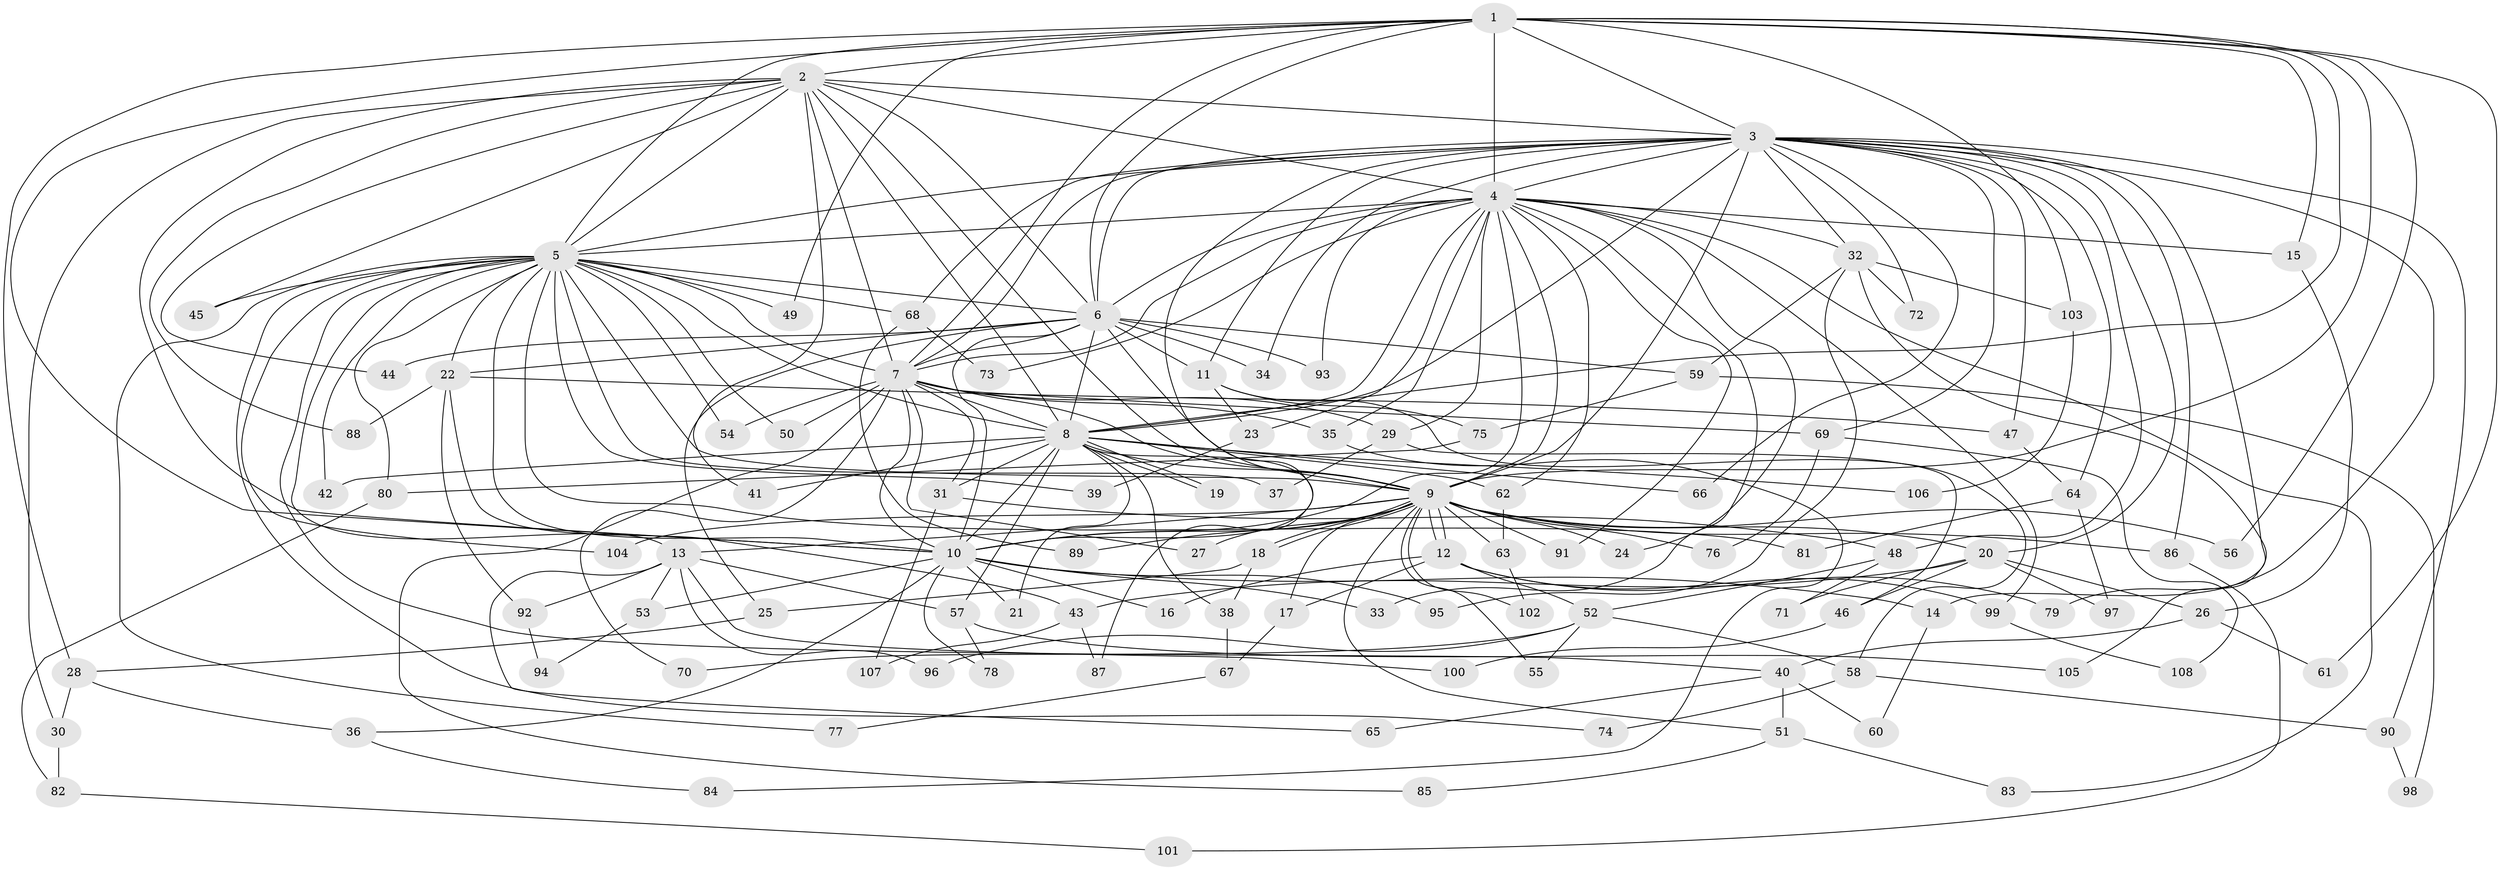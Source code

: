 // Generated by graph-tools (version 1.1) at 2025/01/03/09/25 03:01:17]
// undirected, 108 vertices, 241 edges
graph export_dot {
graph [start="1"]
  node [color=gray90,style=filled];
  1;
  2;
  3;
  4;
  5;
  6;
  7;
  8;
  9;
  10;
  11;
  12;
  13;
  14;
  15;
  16;
  17;
  18;
  19;
  20;
  21;
  22;
  23;
  24;
  25;
  26;
  27;
  28;
  29;
  30;
  31;
  32;
  33;
  34;
  35;
  36;
  37;
  38;
  39;
  40;
  41;
  42;
  43;
  44;
  45;
  46;
  47;
  48;
  49;
  50;
  51;
  52;
  53;
  54;
  55;
  56;
  57;
  58;
  59;
  60;
  61;
  62;
  63;
  64;
  65;
  66;
  67;
  68;
  69;
  70;
  71;
  72;
  73;
  74;
  75;
  76;
  77;
  78;
  79;
  80;
  81;
  82;
  83;
  84;
  85;
  86;
  87;
  88;
  89;
  90;
  91;
  92;
  93;
  94;
  95;
  96;
  97;
  98;
  99;
  100;
  101;
  102;
  103;
  104;
  105;
  106;
  107;
  108;
  1 -- 2;
  1 -- 3;
  1 -- 4;
  1 -- 5;
  1 -- 6;
  1 -- 7;
  1 -- 8;
  1 -- 9;
  1 -- 10;
  1 -- 15;
  1 -- 28;
  1 -- 49;
  1 -- 56;
  1 -- 61;
  1 -- 103;
  2 -- 3;
  2 -- 4;
  2 -- 5;
  2 -- 6;
  2 -- 7;
  2 -- 8;
  2 -- 9;
  2 -- 10;
  2 -- 30;
  2 -- 41;
  2 -- 44;
  2 -- 45;
  2 -- 88;
  3 -- 4;
  3 -- 5;
  3 -- 6;
  3 -- 7;
  3 -- 8;
  3 -- 9;
  3 -- 10;
  3 -- 11;
  3 -- 14;
  3 -- 20;
  3 -- 32;
  3 -- 34;
  3 -- 47;
  3 -- 48;
  3 -- 64;
  3 -- 66;
  3 -- 68;
  3 -- 69;
  3 -- 72;
  3 -- 79;
  3 -- 86;
  3 -- 90;
  4 -- 5;
  4 -- 6;
  4 -- 7;
  4 -- 8;
  4 -- 9;
  4 -- 10;
  4 -- 15;
  4 -- 23;
  4 -- 24;
  4 -- 29;
  4 -- 32;
  4 -- 33;
  4 -- 35;
  4 -- 62;
  4 -- 73;
  4 -- 83;
  4 -- 91;
  4 -- 93;
  4 -- 99;
  5 -- 6;
  5 -- 7;
  5 -- 8;
  5 -- 9;
  5 -- 10;
  5 -- 13;
  5 -- 22;
  5 -- 37;
  5 -- 39;
  5 -- 40;
  5 -- 42;
  5 -- 45;
  5 -- 49;
  5 -- 50;
  5 -- 54;
  5 -- 68;
  5 -- 74;
  5 -- 77;
  5 -- 80;
  5 -- 81;
  5 -- 104;
  6 -- 7;
  6 -- 8;
  6 -- 9;
  6 -- 10;
  6 -- 11;
  6 -- 22;
  6 -- 25;
  6 -- 34;
  6 -- 44;
  6 -- 59;
  6 -- 93;
  7 -- 8;
  7 -- 9;
  7 -- 10;
  7 -- 27;
  7 -- 29;
  7 -- 31;
  7 -- 35;
  7 -- 50;
  7 -- 54;
  7 -- 69;
  7 -- 70;
  7 -- 85;
  8 -- 9;
  8 -- 10;
  8 -- 19;
  8 -- 19;
  8 -- 21;
  8 -- 31;
  8 -- 38;
  8 -- 41;
  8 -- 42;
  8 -- 57;
  8 -- 62;
  8 -- 66;
  8 -- 87;
  8 -- 106;
  9 -- 10;
  9 -- 12;
  9 -- 12;
  9 -- 13;
  9 -- 17;
  9 -- 18;
  9 -- 18;
  9 -- 20;
  9 -- 24;
  9 -- 27;
  9 -- 51;
  9 -- 55;
  9 -- 56;
  9 -- 63;
  9 -- 76;
  9 -- 86;
  9 -- 89;
  9 -- 91;
  9 -- 102;
  9 -- 104;
  10 -- 14;
  10 -- 16;
  10 -- 21;
  10 -- 33;
  10 -- 36;
  10 -- 53;
  10 -- 78;
  10 -- 95;
  11 -- 23;
  11 -- 58;
  11 -- 75;
  12 -- 16;
  12 -- 17;
  12 -- 52;
  12 -- 79;
  12 -- 99;
  13 -- 53;
  13 -- 57;
  13 -- 65;
  13 -- 92;
  13 -- 96;
  13 -- 100;
  14 -- 60;
  15 -- 26;
  17 -- 67;
  18 -- 25;
  18 -- 38;
  20 -- 26;
  20 -- 43;
  20 -- 46;
  20 -- 71;
  20 -- 97;
  22 -- 43;
  22 -- 47;
  22 -- 88;
  22 -- 92;
  23 -- 39;
  25 -- 28;
  26 -- 40;
  26 -- 61;
  28 -- 30;
  28 -- 36;
  29 -- 37;
  29 -- 46;
  30 -- 82;
  31 -- 48;
  31 -- 107;
  32 -- 59;
  32 -- 72;
  32 -- 95;
  32 -- 103;
  32 -- 105;
  35 -- 84;
  36 -- 84;
  38 -- 67;
  40 -- 51;
  40 -- 60;
  40 -- 65;
  43 -- 87;
  43 -- 107;
  46 -- 100;
  47 -- 64;
  48 -- 52;
  48 -- 71;
  51 -- 83;
  51 -- 85;
  52 -- 55;
  52 -- 58;
  52 -- 70;
  52 -- 96;
  53 -- 94;
  57 -- 78;
  57 -- 105;
  58 -- 74;
  58 -- 90;
  59 -- 75;
  59 -- 98;
  62 -- 63;
  63 -- 102;
  64 -- 81;
  64 -- 97;
  67 -- 77;
  68 -- 73;
  68 -- 89;
  69 -- 76;
  69 -- 108;
  75 -- 80;
  80 -- 82;
  82 -- 101;
  86 -- 101;
  90 -- 98;
  92 -- 94;
  99 -- 108;
  103 -- 106;
}
